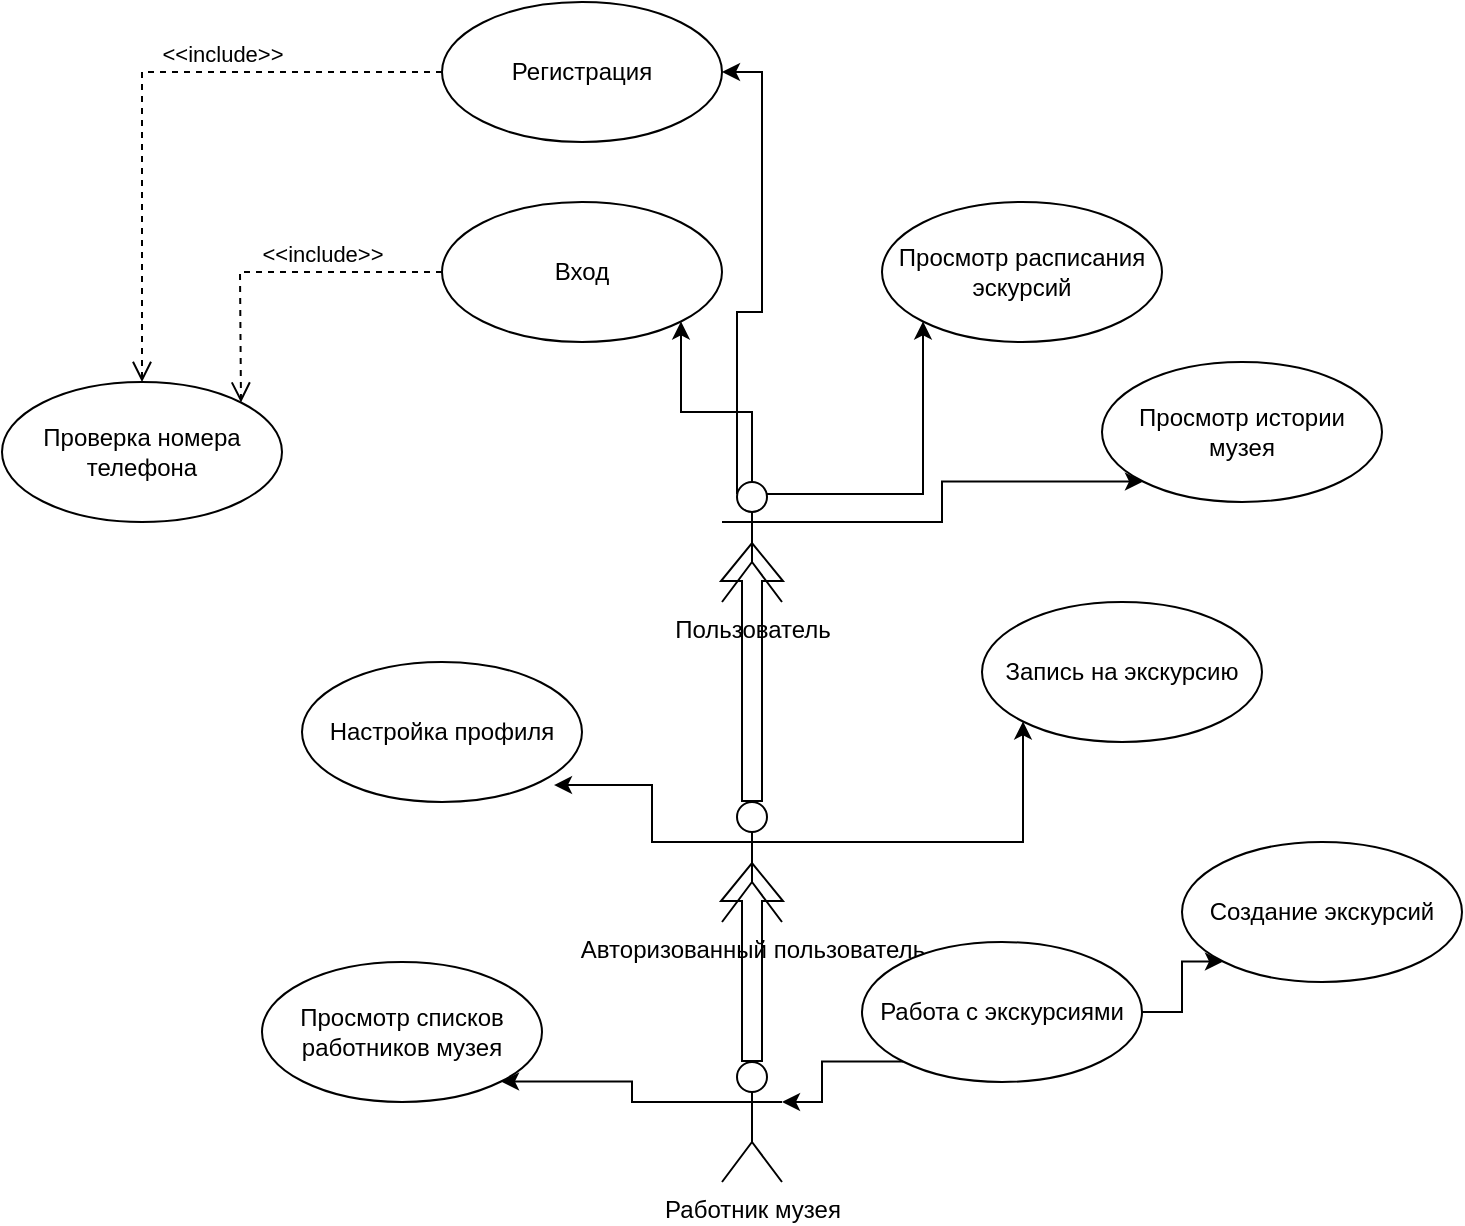 <mxfile version="20.4.0" type="github">
  <diagram id="JtSHPyrtu1UMF8-l7VgB" name="Страница 1">
    <mxGraphModel dx="1248" dy="735" grid="1" gridSize="10" guides="1" tooltips="1" connect="1" arrows="1" fold="1" page="1" pageScale="1" pageWidth="827" pageHeight="1169" math="0" shadow="0">
      <root>
        <mxCell id="0" />
        <mxCell id="1" parent="0" />
        <mxCell id="yKAVHZmEkNLangEVGs3E-10" style="edgeStyle=orthogonalEdgeStyle;rounded=0;orthogonalLoop=1;jettySize=auto;html=1;entryX=1;entryY=1;entryDx=0;entryDy=0;" edge="1" parent="1" source="yKAVHZmEkNLangEVGs3E-1" target="yKAVHZmEkNLangEVGs3E-5">
          <mxGeometry relative="1" as="geometry" />
        </mxCell>
        <mxCell id="yKAVHZmEkNLangEVGs3E-11" style="edgeStyle=orthogonalEdgeStyle;rounded=0;orthogonalLoop=1;jettySize=auto;html=1;exitX=0.75;exitY=0.1;exitDx=0;exitDy=0;exitPerimeter=0;entryX=0;entryY=1;entryDx=0;entryDy=0;" edge="1" parent="1" source="yKAVHZmEkNLangEVGs3E-1" target="yKAVHZmEkNLangEVGs3E-9">
          <mxGeometry relative="1" as="geometry" />
        </mxCell>
        <mxCell id="yKAVHZmEkNLangEVGs3E-12" style="edgeStyle=orthogonalEdgeStyle;rounded=0;orthogonalLoop=1;jettySize=auto;html=1;exitX=0.25;exitY=0.1;exitDx=0;exitDy=0;exitPerimeter=0;entryX=1;entryY=0.5;entryDx=0;entryDy=0;" edge="1" parent="1" source="yKAVHZmEkNLangEVGs3E-1" target="yKAVHZmEkNLangEVGs3E-6">
          <mxGeometry relative="1" as="geometry" />
        </mxCell>
        <mxCell id="yKAVHZmEkNLangEVGs3E-23" style="edgeStyle=orthogonalEdgeStyle;rounded=0;orthogonalLoop=1;jettySize=auto;html=1;exitX=1;exitY=0.333;exitDx=0;exitDy=0;exitPerimeter=0;entryX=0;entryY=1;entryDx=0;entryDy=0;" edge="1" parent="1" source="yKAVHZmEkNLangEVGs3E-1" target="yKAVHZmEkNLangEVGs3E-22">
          <mxGeometry relative="1" as="geometry" />
        </mxCell>
        <mxCell id="yKAVHZmEkNLangEVGs3E-1" value="Пользователь" style="shape=umlActor;verticalLabelPosition=bottom;verticalAlign=top;html=1;" vertex="1" parent="1">
          <mxGeometry x="390" y="380" width="30" height="60" as="geometry" />
        </mxCell>
        <mxCell id="yKAVHZmEkNLangEVGs3E-5" value="Вход" style="ellipse;whiteSpace=wrap;html=1;" vertex="1" parent="1">
          <mxGeometry x="250" y="240" width="140" height="70" as="geometry" />
        </mxCell>
        <mxCell id="yKAVHZmEkNLangEVGs3E-6" value="Регистрация" style="ellipse;whiteSpace=wrap;html=1;" vertex="1" parent="1">
          <mxGeometry x="250" y="140" width="140" height="70" as="geometry" />
        </mxCell>
        <mxCell id="yKAVHZmEkNLangEVGs3E-7" value="Проверка номера телефона" style="ellipse;whiteSpace=wrap;html=1;" vertex="1" parent="1">
          <mxGeometry x="30" y="330" width="140" height="70" as="geometry" />
        </mxCell>
        <mxCell id="yKAVHZmEkNLangEVGs3E-8" value="Настройка профиля" style="ellipse;whiteSpace=wrap;html=1;" vertex="1" parent="1">
          <mxGeometry x="180" y="470" width="140" height="70" as="geometry" />
        </mxCell>
        <mxCell id="yKAVHZmEkNLangEVGs3E-9" value="Просмотр расписания эскурсий" style="ellipse;whiteSpace=wrap;html=1;" vertex="1" parent="1">
          <mxGeometry x="470" y="240" width="140" height="70" as="geometry" />
        </mxCell>
        <mxCell id="yKAVHZmEkNLangEVGs3E-13" value="&amp;lt;&amp;lt;include&amp;gt;&amp;gt;" style="html=1;verticalAlign=bottom;endArrow=open;dashed=1;endSize=8;rounded=0;exitX=0;exitY=0.5;exitDx=0;exitDy=0;entryX=0.5;entryY=0;entryDx=0;entryDy=0;" edge="1" parent="1" source="yKAVHZmEkNLangEVGs3E-6" target="yKAVHZmEkNLangEVGs3E-7">
          <mxGeometry x="-0.279" relative="1" as="geometry">
            <mxPoint x="220" y="180" as="sourcePoint" />
            <mxPoint x="100" y="270" as="targetPoint" />
            <Array as="points">
              <mxPoint x="100" y="175" />
            </Array>
            <mxPoint as="offset" />
          </mxGeometry>
        </mxCell>
        <mxCell id="yKAVHZmEkNLangEVGs3E-14" value="&amp;lt;&amp;lt;include&amp;gt;&amp;gt;" style="html=1;verticalAlign=bottom;endArrow=open;dashed=1;endSize=8;rounded=0;exitX=0;exitY=0.5;exitDx=0;exitDy=0;entryX=1;entryY=0;entryDx=0;entryDy=0;" edge="1" parent="1" source="yKAVHZmEkNLangEVGs3E-5" target="yKAVHZmEkNLangEVGs3E-7">
          <mxGeometry x="-0.279" relative="1" as="geometry">
            <mxPoint x="250" y="280" as="sourcePoint" />
            <mxPoint x="100" y="435" as="targetPoint" />
            <Array as="points">
              <mxPoint x="149" y="275" />
            </Array>
            <mxPoint as="offset" />
          </mxGeometry>
        </mxCell>
        <mxCell id="yKAVHZmEkNLangEVGs3E-17" style="edgeStyle=orthogonalEdgeStyle;rounded=0;orthogonalLoop=1;jettySize=auto;html=1;exitX=0.5;exitY=0;exitDx=0;exitDy=0;exitPerimeter=0;shape=flexArrow;entryX=0.5;entryY=0.5;entryDx=0;entryDy=0;entryPerimeter=0;" edge="1" parent="1" source="yKAVHZmEkNLangEVGs3E-15" target="yKAVHZmEkNLangEVGs3E-1">
          <mxGeometry relative="1" as="geometry">
            <mxPoint x="405" y="430" as="targetPoint" />
          </mxGeometry>
        </mxCell>
        <mxCell id="yKAVHZmEkNLangEVGs3E-19" style="edgeStyle=orthogonalEdgeStyle;rounded=0;orthogonalLoop=1;jettySize=auto;html=1;exitX=0;exitY=0.333;exitDx=0;exitDy=0;exitPerimeter=0;entryX=0.9;entryY=0.879;entryDx=0;entryDy=0;entryPerimeter=0;" edge="1" parent="1" source="yKAVHZmEkNLangEVGs3E-15" target="yKAVHZmEkNLangEVGs3E-8">
          <mxGeometry relative="1" as="geometry" />
        </mxCell>
        <mxCell id="yKAVHZmEkNLangEVGs3E-21" style="edgeStyle=orthogonalEdgeStyle;rounded=0;orthogonalLoop=1;jettySize=auto;html=1;exitX=1;exitY=0.333;exitDx=0;exitDy=0;exitPerimeter=0;entryX=0;entryY=1;entryDx=0;entryDy=0;" edge="1" parent="1" source="yKAVHZmEkNLangEVGs3E-15" target="yKAVHZmEkNLangEVGs3E-20">
          <mxGeometry relative="1" as="geometry" />
        </mxCell>
        <mxCell id="yKAVHZmEkNLangEVGs3E-15" value="Авторизованный пользователь" style="shape=umlActor;verticalLabelPosition=bottom;verticalAlign=top;html=1;" vertex="1" parent="1">
          <mxGeometry x="390" y="540" width="30" height="60" as="geometry" />
        </mxCell>
        <mxCell id="yKAVHZmEkNLangEVGs3E-20" value="Запись на экскурсию" style="ellipse;whiteSpace=wrap;html=1;" vertex="1" parent="1">
          <mxGeometry x="520" y="440" width="140" height="70" as="geometry" />
        </mxCell>
        <mxCell id="yKAVHZmEkNLangEVGs3E-22" value="Просмотр истории музея" style="ellipse;whiteSpace=wrap;html=1;" vertex="1" parent="1">
          <mxGeometry x="580" y="320" width="140" height="70" as="geometry" />
        </mxCell>
        <mxCell id="yKAVHZmEkNLangEVGs3E-25" style="edgeStyle=orthogonalEdgeStyle;rounded=0;orthogonalLoop=1;jettySize=auto;html=1;exitX=0.5;exitY=0;exitDx=0;exitDy=0;exitPerimeter=0;entryX=0.5;entryY=0.5;entryDx=0;entryDy=0;entryPerimeter=0;shape=flexArrow;" edge="1" parent="1" source="yKAVHZmEkNLangEVGs3E-24" target="yKAVHZmEkNLangEVGs3E-15">
          <mxGeometry relative="1" as="geometry" />
        </mxCell>
        <mxCell id="yKAVHZmEkNLangEVGs3E-28" style="edgeStyle=orthogonalEdgeStyle;rounded=0;orthogonalLoop=1;jettySize=auto;html=1;exitX=0;exitY=0.333;exitDx=0;exitDy=0;exitPerimeter=0;entryX=1;entryY=1;entryDx=0;entryDy=0;" edge="1" parent="1" source="yKAVHZmEkNLangEVGs3E-24" target="yKAVHZmEkNLangEVGs3E-27">
          <mxGeometry relative="1" as="geometry" />
        </mxCell>
        <mxCell id="yKAVHZmEkNLangEVGs3E-24" value="Работник музея" style="shape=umlActor;verticalLabelPosition=bottom;verticalAlign=top;html=1;" vertex="1" parent="1">
          <mxGeometry x="390" y="670" width="30" height="60" as="geometry" />
        </mxCell>
        <mxCell id="yKAVHZmEkNLangEVGs3E-27" value="Просмотр списков работников музея" style="ellipse;whiteSpace=wrap;html=1;" vertex="1" parent="1">
          <mxGeometry x="160" y="620" width="140" height="70" as="geometry" />
        </mxCell>
        <mxCell id="yKAVHZmEkNLangEVGs3E-31" style="edgeStyle=orthogonalEdgeStyle;rounded=0;orthogonalLoop=1;jettySize=auto;html=1;exitX=1;exitY=0.5;exitDx=0;exitDy=0;entryX=0;entryY=1;entryDx=0;entryDy=0;" edge="1" parent="1" source="yKAVHZmEkNLangEVGs3E-29" target="yKAVHZmEkNLangEVGs3E-30">
          <mxGeometry relative="1" as="geometry" />
        </mxCell>
        <mxCell id="yKAVHZmEkNLangEVGs3E-32" style="edgeStyle=orthogonalEdgeStyle;rounded=0;orthogonalLoop=1;jettySize=auto;html=1;exitX=0;exitY=1;exitDx=0;exitDy=0;entryX=1;entryY=0.333;entryDx=0;entryDy=0;entryPerimeter=0;" edge="1" parent="1" source="yKAVHZmEkNLangEVGs3E-29" target="yKAVHZmEkNLangEVGs3E-24">
          <mxGeometry relative="1" as="geometry" />
        </mxCell>
        <mxCell id="yKAVHZmEkNLangEVGs3E-29" value="Работа с экскурсиями" style="ellipse;whiteSpace=wrap;html=1;" vertex="1" parent="1">
          <mxGeometry x="460" y="610" width="140" height="70" as="geometry" />
        </mxCell>
        <mxCell id="yKAVHZmEkNLangEVGs3E-30" value="Создание экскурсий" style="ellipse;whiteSpace=wrap;html=1;" vertex="1" parent="1">
          <mxGeometry x="620" y="560" width="140" height="70" as="geometry" />
        </mxCell>
      </root>
    </mxGraphModel>
  </diagram>
</mxfile>
